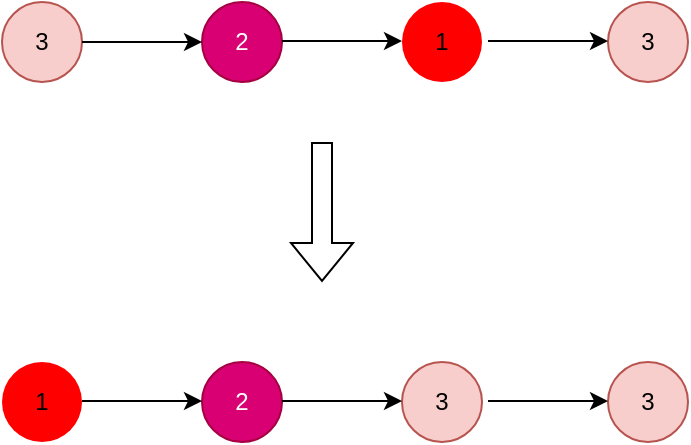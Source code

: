<mxfile version="22.0.4" type="github">
  <diagram name="Page-1" id="f1b7ffb7-ca1e-a977-7cf5-a751b3c06c05">
    <mxGraphModel dx="1120" dy="759" grid="1" gridSize="10" guides="1" tooltips="1" connect="1" arrows="1" fold="1" page="1" pageScale="1" pageWidth="826" pageHeight="1169" background="#ffffff" math="0" shadow="0">
      <root>
        <mxCell id="0" />
        <mxCell id="1" parent="0" />
        <mxCell id="CHyVQp0nOger5IpOyJ4l-70" value="3" style="ellipse;whiteSpace=wrap;html=1;aspect=fixed;fillColor=#f8cecc;strokeColor=#b85450;" vertex="1" parent="1">
          <mxGeometry x="70" y="250" width="40" height="40" as="geometry" />
        </mxCell>
        <mxCell id="CHyVQp0nOger5IpOyJ4l-71" value="2" style="ellipse;whiteSpace=wrap;html=1;aspect=fixed;fillColor=#d80073;strokeColor=#A50040;fontColor=#ffffff;" vertex="1" parent="1">
          <mxGeometry x="170" y="250" width="40" height="40" as="geometry" />
        </mxCell>
        <mxCell id="CHyVQp0nOger5IpOyJ4l-72" value="1" style="ellipse;whiteSpace=wrap;html=1;aspect=fixed;fillColor=#FF0000;strokeColor=none;" vertex="1" parent="1">
          <mxGeometry x="270" y="250" width="40" height="40" as="geometry" />
        </mxCell>
        <mxCell id="CHyVQp0nOger5IpOyJ4l-73" value="3" style="ellipse;whiteSpace=wrap;html=1;aspect=fixed;fillColor=#f8cecc;strokeColor=#b85450;" vertex="1" parent="1">
          <mxGeometry x="373" y="250" width="40" height="40" as="geometry" />
        </mxCell>
        <mxCell id="CHyVQp0nOger5IpOyJ4l-74" value="" style="endArrow=classic;html=1;rounded=0;exitX=1;exitY=0.5;exitDx=0;exitDy=0;entryX=0;entryY=0.5;entryDx=0;entryDy=0;" edge="1" parent="1" source="CHyVQp0nOger5IpOyJ4l-70" target="CHyVQp0nOger5IpOyJ4l-71">
          <mxGeometry width="50" height="50" relative="1" as="geometry">
            <mxPoint x="110" y="370" as="sourcePoint" />
            <mxPoint x="160" y="320" as="targetPoint" />
          </mxGeometry>
        </mxCell>
        <mxCell id="CHyVQp0nOger5IpOyJ4l-75" value="" style="endArrow=classic;html=1;rounded=0;exitX=1;exitY=0.5;exitDx=0;exitDy=0;entryX=0;entryY=0.5;entryDx=0;entryDy=0;" edge="1" parent="1">
          <mxGeometry width="50" height="50" relative="1" as="geometry">
            <mxPoint x="210" y="269.5" as="sourcePoint" />
            <mxPoint x="270" y="269.5" as="targetPoint" />
          </mxGeometry>
        </mxCell>
        <mxCell id="CHyVQp0nOger5IpOyJ4l-76" value="" style="endArrow=classic;html=1;rounded=0;exitX=1;exitY=0.5;exitDx=0;exitDy=0;entryX=0;entryY=0.5;entryDx=0;entryDy=0;" edge="1" parent="1">
          <mxGeometry width="50" height="50" relative="1" as="geometry">
            <mxPoint x="313" y="269.5" as="sourcePoint" />
            <mxPoint x="373" y="269.5" as="targetPoint" />
          </mxGeometry>
        </mxCell>
        <mxCell id="CHyVQp0nOger5IpOyJ4l-77" value="" style="shape=flexArrow;endArrow=classic;html=1;rounded=0;" edge="1" parent="1">
          <mxGeometry width="50" height="50" relative="1" as="geometry">
            <mxPoint x="230" y="320" as="sourcePoint" />
            <mxPoint x="230" y="390" as="targetPoint" />
          </mxGeometry>
        </mxCell>
        <mxCell id="CHyVQp0nOger5IpOyJ4l-78" value="1" style="ellipse;whiteSpace=wrap;html=1;aspect=fixed;fillColor=#FF0000;strokeColor=none;" vertex="1" parent="1">
          <mxGeometry x="70" y="430" width="40" height="40" as="geometry" />
        </mxCell>
        <mxCell id="CHyVQp0nOger5IpOyJ4l-79" value="2" style="ellipse;whiteSpace=wrap;html=1;aspect=fixed;fillColor=#d80073;strokeColor=#A50040;fontColor=#ffffff;" vertex="1" parent="1">
          <mxGeometry x="170" y="430" width="40" height="40" as="geometry" />
        </mxCell>
        <mxCell id="CHyVQp0nOger5IpOyJ4l-80" value="3" style="ellipse;whiteSpace=wrap;html=1;aspect=fixed;fillColor=#f8cecc;strokeColor=#b85450;" vertex="1" parent="1">
          <mxGeometry x="270" y="430" width="40" height="40" as="geometry" />
        </mxCell>
        <mxCell id="CHyVQp0nOger5IpOyJ4l-81" value="3" style="ellipse;whiteSpace=wrap;html=1;aspect=fixed;fillColor=#f8cecc;strokeColor=#b85450;" vertex="1" parent="1">
          <mxGeometry x="373" y="430" width="40" height="40" as="geometry" />
        </mxCell>
        <mxCell id="CHyVQp0nOger5IpOyJ4l-83" value="" style="endArrow=classic;html=1;rounded=0;exitX=1;exitY=0.5;exitDx=0;exitDy=0;entryX=0;entryY=0.5;entryDx=0;entryDy=0;" edge="1" parent="1">
          <mxGeometry width="50" height="50" relative="1" as="geometry">
            <mxPoint x="210" y="449.5" as="sourcePoint" />
            <mxPoint x="270" y="449.5" as="targetPoint" />
          </mxGeometry>
        </mxCell>
        <mxCell id="CHyVQp0nOger5IpOyJ4l-84" value="" style="endArrow=classic;html=1;rounded=0;exitX=1;exitY=0.5;exitDx=0;exitDy=0;entryX=0;entryY=0.5;entryDx=0;entryDy=0;" edge="1" parent="1">
          <mxGeometry width="50" height="50" relative="1" as="geometry">
            <mxPoint x="313" y="449.5" as="sourcePoint" />
            <mxPoint x="373" y="449.5" as="targetPoint" />
          </mxGeometry>
        </mxCell>
        <mxCell id="CHyVQp0nOger5IpOyJ4l-85" value="" style="endArrow=classic;html=1;rounded=0;exitX=1;exitY=0.5;exitDx=0;exitDy=0;entryX=0;entryY=0.5;entryDx=0;entryDy=0;" edge="1" parent="1">
          <mxGeometry width="50" height="50" relative="1" as="geometry">
            <mxPoint x="110" y="449.5" as="sourcePoint" />
            <mxPoint x="170" y="449.5" as="targetPoint" />
          </mxGeometry>
        </mxCell>
      </root>
    </mxGraphModel>
  </diagram>
</mxfile>
